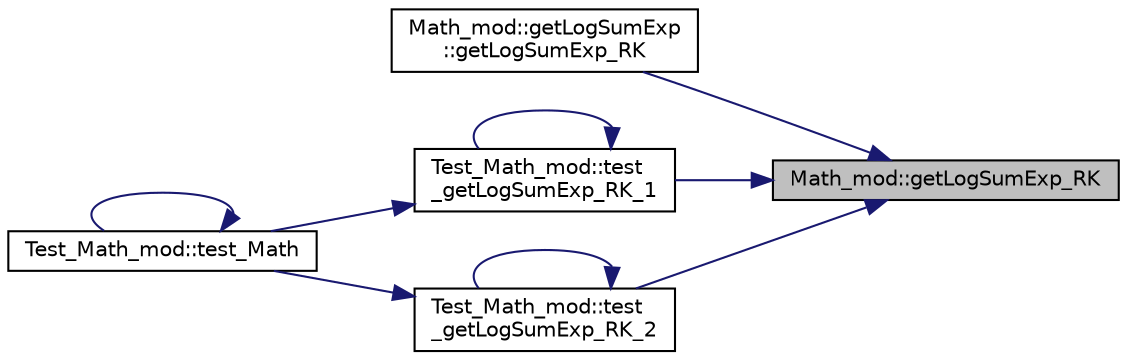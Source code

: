 digraph "Math_mod::getLogSumExp_RK"
{
 // LATEX_PDF_SIZE
  edge [fontname="Helvetica",fontsize="10",labelfontname="Helvetica",labelfontsize="10"];
  node [fontname="Helvetica",fontsize="10",shape=record];
  rankdir="RL";
  Node1 [label="Math_mod::getLogSumExp_RK",height=0.2,width=0.4,color="black", fillcolor="grey75", style="filled", fontcolor="black",tooltip="Return the logarithm of the sum of the exponential of the input real vector robustly (without overflo..."];
  Node1 -> Node2 [dir="back",color="midnightblue",fontsize="10",style="solid",fontname="Helvetica"];
  Node2 [label="Math_mod::getLogSumExp\l::getLogSumExp_RK",height=0.2,width=0.4,color="black", fillcolor="white", style="filled",URL="$interfaceMath__mod_1_1getLogSumExp.html#ae25b831ed3e76f37e01ff76c7471a155",tooltip="Return the logarithm of the sum of the exponential of the input real vector robustly (without overflo..."];
  Node1 -> Node3 [dir="back",color="midnightblue",fontsize="10",style="solid",fontname="Helvetica"];
  Node3 [label="Test_Math_mod::test\l_getLogSumExp_RK_1",height=0.2,width=0.4,color="black", fillcolor="white", style="filled",URL="$namespaceTest__Math__mod.html#a7c8fddd1b759ca49bd9b320519465683",tooltip=" "];
  Node3 -> Node3 [dir="back",color="midnightblue",fontsize="10",style="solid",fontname="Helvetica"];
  Node3 -> Node4 [dir="back",color="midnightblue",fontsize="10",style="solid",fontname="Helvetica"];
  Node4 [label="Test_Math_mod::test_Math",height=0.2,width=0.4,color="black", fillcolor="white", style="filled",URL="$namespaceTest__Math__mod.html#a929cb321de1b5d3d971a20bcb8c51e80",tooltip=" "];
  Node4 -> Node4 [dir="back",color="midnightblue",fontsize="10",style="solid",fontname="Helvetica"];
  Node1 -> Node5 [dir="back",color="midnightblue",fontsize="10",style="solid",fontname="Helvetica"];
  Node5 [label="Test_Math_mod::test\l_getLogSumExp_RK_2",height=0.2,width=0.4,color="black", fillcolor="white", style="filled",URL="$namespaceTest__Math__mod.html#a17a6a831950fc969caa292f84a02251b",tooltip=" "];
  Node5 -> Node5 [dir="back",color="midnightblue",fontsize="10",style="solid",fontname="Helvetica"];
  Node5 -> Node4 [dir="back",color="midnightblue",fontsize="10",style="solid",fontname="Helvetica"];
}
